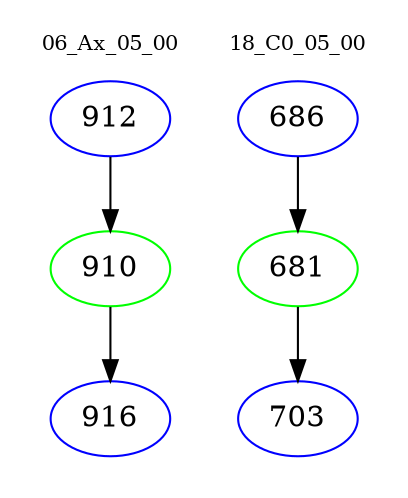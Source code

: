 digraph{
subgraph cluster_0 {
color = white
label = "06_Ax_05_00";
fontsize=10;
T0_912 [label="912", color="blue"]
T0_912 -> T0_910 [color="black"]
T0_910 [label="910", color="green"]
T0_910 -> T0_916 [color="black"]
T0_916 [label="916", color="blue"]
}
subgraph cluster_1 {
color = white
label = "18_C0_05_00";
fontsize=10;
T1_686 [label="686", color="blue"]
T1_686 -> T1_681 [color="black"]
T1_681 [label="681", color="green"]
T1_681 -> T1_703 [color="black"]
T1_703 [label="703", color="blue"]
}
}

